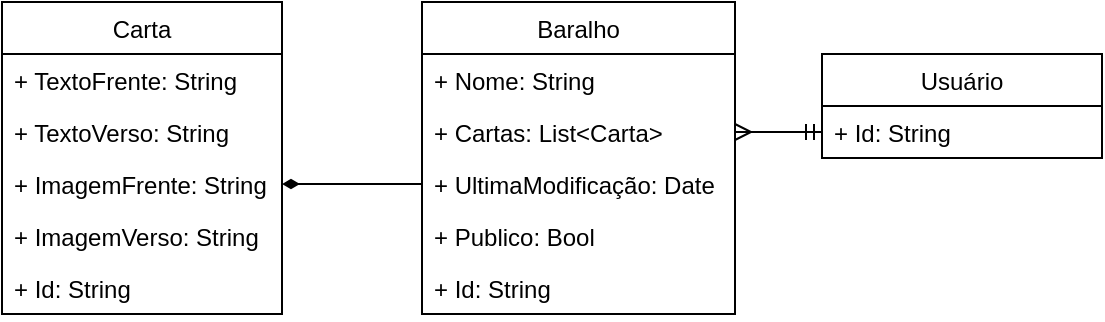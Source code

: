 <mxfile version="18.0.1" type="device"><diagram id="WWCITkkP9zIgdp-Khutj" name="Página-1"><mxGraphModel dx="868" dy="566" grid="1" gridSize="10" guides="1" tooltips="1" connect="1" arrows="1" fold="1" page="1" pageScale="1" pageWidth="827" pageHeight="1169" math="0" shadow="0"><root><mxCell id="0"/><mxCell id="1" parent="0"/><mxCell id="MiY639ZWPeIhL9FultNp-5" value="Carta" style="swimlane;fontStyle=0;childLayout=stackLayout;horizontal=1;startSize=26;fillColor=none;horizontalStack=0;resizeParent=1;resizeParentMax=0;resizeLast=0;collapsible=1;marginBottom=0;" parent="1" vertex="1"><mxGeometry x="180" y="150" width="140" height="156" as="geometry"/></mxCell><mxCell id="MiY639ZWPeIhL9FultNp-6" value="+ TextoFrente: String" style="text;strokeColor=none;fillColor=none;align=left;verticalAlign=top;spacingLeft=4;spacingRight=4;overflow=hidden;rotatable=0;points=[[0,0.5],[1,0.5]];portConstraint=eastwest;" parent="MiY639ZWPeIhL9FultNp-5" vertex="1"><mxGeometry y="26" width="140" height="26" as="geometry"/></mxCell><mxCell id="MiY639ZWPeIhL9FultNp-7" value="+ TextoVerso: String" style="text;strokeColor=none;fillColor=none;align=left;verticalAlign=top;spacingLeft=4;spacingRight=4;overflow=hidden;rotatable=0;points=[[0,0.5],[1,0.5]];portConstraint=eastwest;" parent="MiY639ZWPeIhL9FultNp-5" vertex="1"><mxGeometry y="52" width="140" height="26" as="geometry"/></mxCell><mxCell id="MiY639ZWPeIhL9FultNp-8" value="+ ImagemFrente: String" style="text;strokeColor=none;fillColor=none;align=left;verticalAlign=top;spacingLeft=4;spacingRight=4;overflow=hidden;rotatable=0;points=[[0,0.5],[1,0.5]];portConstraint=eastwest;" parent="MiY639ZWPeIhL9FultNp-5" vertex="1"><mxGeometry y="78" width="140" height="26" as="geometry"/></mxCell><mxCell id="MiY639ZWPeIhL9FultNp-19" value="+ ImagemVerso: String" style="text;strokeColor=none;fillColor=none;align=left;verticalAlign=top;spacingLeft=4;spacingRight=4;overflow=hidden;rotatable=0;points=[[0,0.5],[1,0.5]];portConstraint=eastwest;" parent="MiY639ZWPeIhL9FultNp-5" vertex="1"><mxGeometry y="104" width="140" height="26" as="geometry"/></mxCell><mxCell id="MiY639ZWPeIhL9FultNp-17" value="+ Id: String" style="text;strokeColor=none;fillColor=none;align=left;verticalAlign=top;spacingLeft=4;spacingRight=4;overflow=hidden;rotatable=0;points=[[0,0.5],[1,0.5]];portConstraint=eastwest;" parent="MiY639ZWPeIhL9FultNp-5" vertex="1"><mxGeometry y="130" width="140" height="26" as="geometry"/></mxCell><mxCell id="MiY639ZWPeIhL9FultNp-9" value="Baralho" style="swimlane;fontStyle=0;childLayout=stackLayout;horizontal=1;startSize=26;fillColor=none;horizontalStack=0;resizeParent=1;resizeParentMax=0;resizeLast=0;collapsible=1;marginBottom=0;" parent="1" vertex="1"><mxGeometry x="390" y="150" width="156.5" height="156" as="geometry"/></mxCell><mxCell id="MiY639ZWPeIhL9FultNp-10" value="+ Nome: String" style="text;strokeColor=none;fillColor=none;align=left;verticalAlign=top;spacingLeft=4;spacingRight=4;overflow=hidden;rotatable=0;points=[[0,0.5],[1,0.5]];portConstraint=eastwest;" parent="MiY639ZWPeIhL9FultNp-9" vertex="1"><mxGeometry y="26" width="156.5" height="26" as="geometry"/></mxCell><mxCell id="MiY639ZWPeIhL9FultNp-11" value="+ Cartas: List&lt;Carta&gt;" style="text;strokeColor=none;fillColor=none;align=left;verticalAlign=top;spacingLeft=4;spacingRight=4;overflow=hidden;rotatable=0;points=[[0,0.5],[1,0.5]];portConstraint=eastwest;" parent="MiY639ZWPeIhL9FultNp-9" vertex="1"><mxGeometry y="52" width="156.5" height="26" as="geometry"/></mxCell><mxCell id="MiY639ZWPeIhL9FultNp-23" value="+ UltimaModificação: Date" style="text;strokeColor=none;fillColor=none;align=left;verticalAlign=top;spacingLeft=4;spacingRight=4;overflow=hidden;rotatable=0;points=[[0,0.5],[1,0.5]];portConstraint=eastwest;" parent="MiY639ZWPeIhL9FultNp-9" vertex="1"><mxGeometry y="78" width="156.5" height="26" as="geometry"/></mxCell><mxCell id="MiY639ZWPeIhL9FultNp-24" value="+ Publico: Bool" style="text;strokeColor=none;fillColor=none;align=left;verticalAlign=top;spacingLeft=4;spacingRight=4;overflow=hidden;rotatable=0;points=[[0,0.5],[1,0.5]];portConstraint=eastwest;" parent="MiY639ZWPeIhL9FultNp-9" vertex="1"><mxGeometry y="104" width="156.5" height="26" as="geometry"/></mxCell><mxCell id="MiY639ZWPeIhL9FultNp-12" value="+ Id: String" style="text;strokeColor=none;fillColor=none;align=left;verticalAlign=top;spacingLeft=4;spacingRight=4;overflow=hidden;rotatable=0;points=[[0,0.5],[1,0.5]];portConstraint=eastwest;" parent="MiY639ZWPeIhL9FultNp-9" vertex="1"><mxGeometry y="130" width="156.5" height="26" as="geometry"/></mxCell><mxCell id="MiY639ZWPeIhL9FultNp-13" value="Usuário" style="swimlane;fontStyle=0;childLayout=stackLayout;horizontal=1;startSize=26;fillColor=none;horizontalStack=0;resizeParent=1;resizeParentMax=0;resizeLast=0;collapsible=1;marginBottom=0;" parent="1" vertex="1"><mxGeometry x="590" y="176" width="140" height="52" as="geometry"/></mxCell><mxCell id="MiY639ZWPeIhL9FultNp-14" value="+ Id: String" style="text;strokeColor=none;fillColor=none;align=left;verticalAlign=top;spacingLeft=4;spacingRight=4;overflow=hidden;rotatable=0;points=[[0,0.5],[1,0.5]];portConstraint=eastwest;" parent="MiY639ZWPeIhL9FultNp-13" vertex="1"><mxGeometry y="26" width="140" height="26" as="geometry"/></mxCell><mxCell id="MiY639ZWPeIhL9FultNp-22" style="edgeStyle=orthogonalEdgeStyle;rounded=0;orthogonalLoop=1;jettySize=auto;html=1;entryX=1;entryY=0.5;entryDx=0;entryDy=0;endArrow=ERmany;endFill=0;strokeWidth=1;startArrow=ERmandOne;startFill=0;exitX=0;exitY=0.5;exitDx=0;exitDy=0;" parent="1" source="MiY639ZWPeIhL9FultNp-14" target="MiY639ZWPeIhL9FultNp-11" edge="1"><mxGeometry relative="1" as="geometry"><mxPoint x="630" y="234" as="sourcePoint"/></mxGeometry></mxCell><mxCell id="3yMKxKMeec2INxEQ9jPY-2" style="edgeStyle=orthogonalEdgeStyle;rounded=0;orthogonalLoop=1;jettySize=auto;html=1;entryX=1;entryY=0.5;entryDx=0;entryDy=0;endArrow=diamondThin;endFill=1;" edge="1" parent="1" source="MiY639ZWPeIhL9FultNp-23" target="MiY639ZWPeIhL9FultNp-8"><mxGeometry relative="1" as="geometry"/></mxCell></root></mxGraphModel></diagram></mxfile>